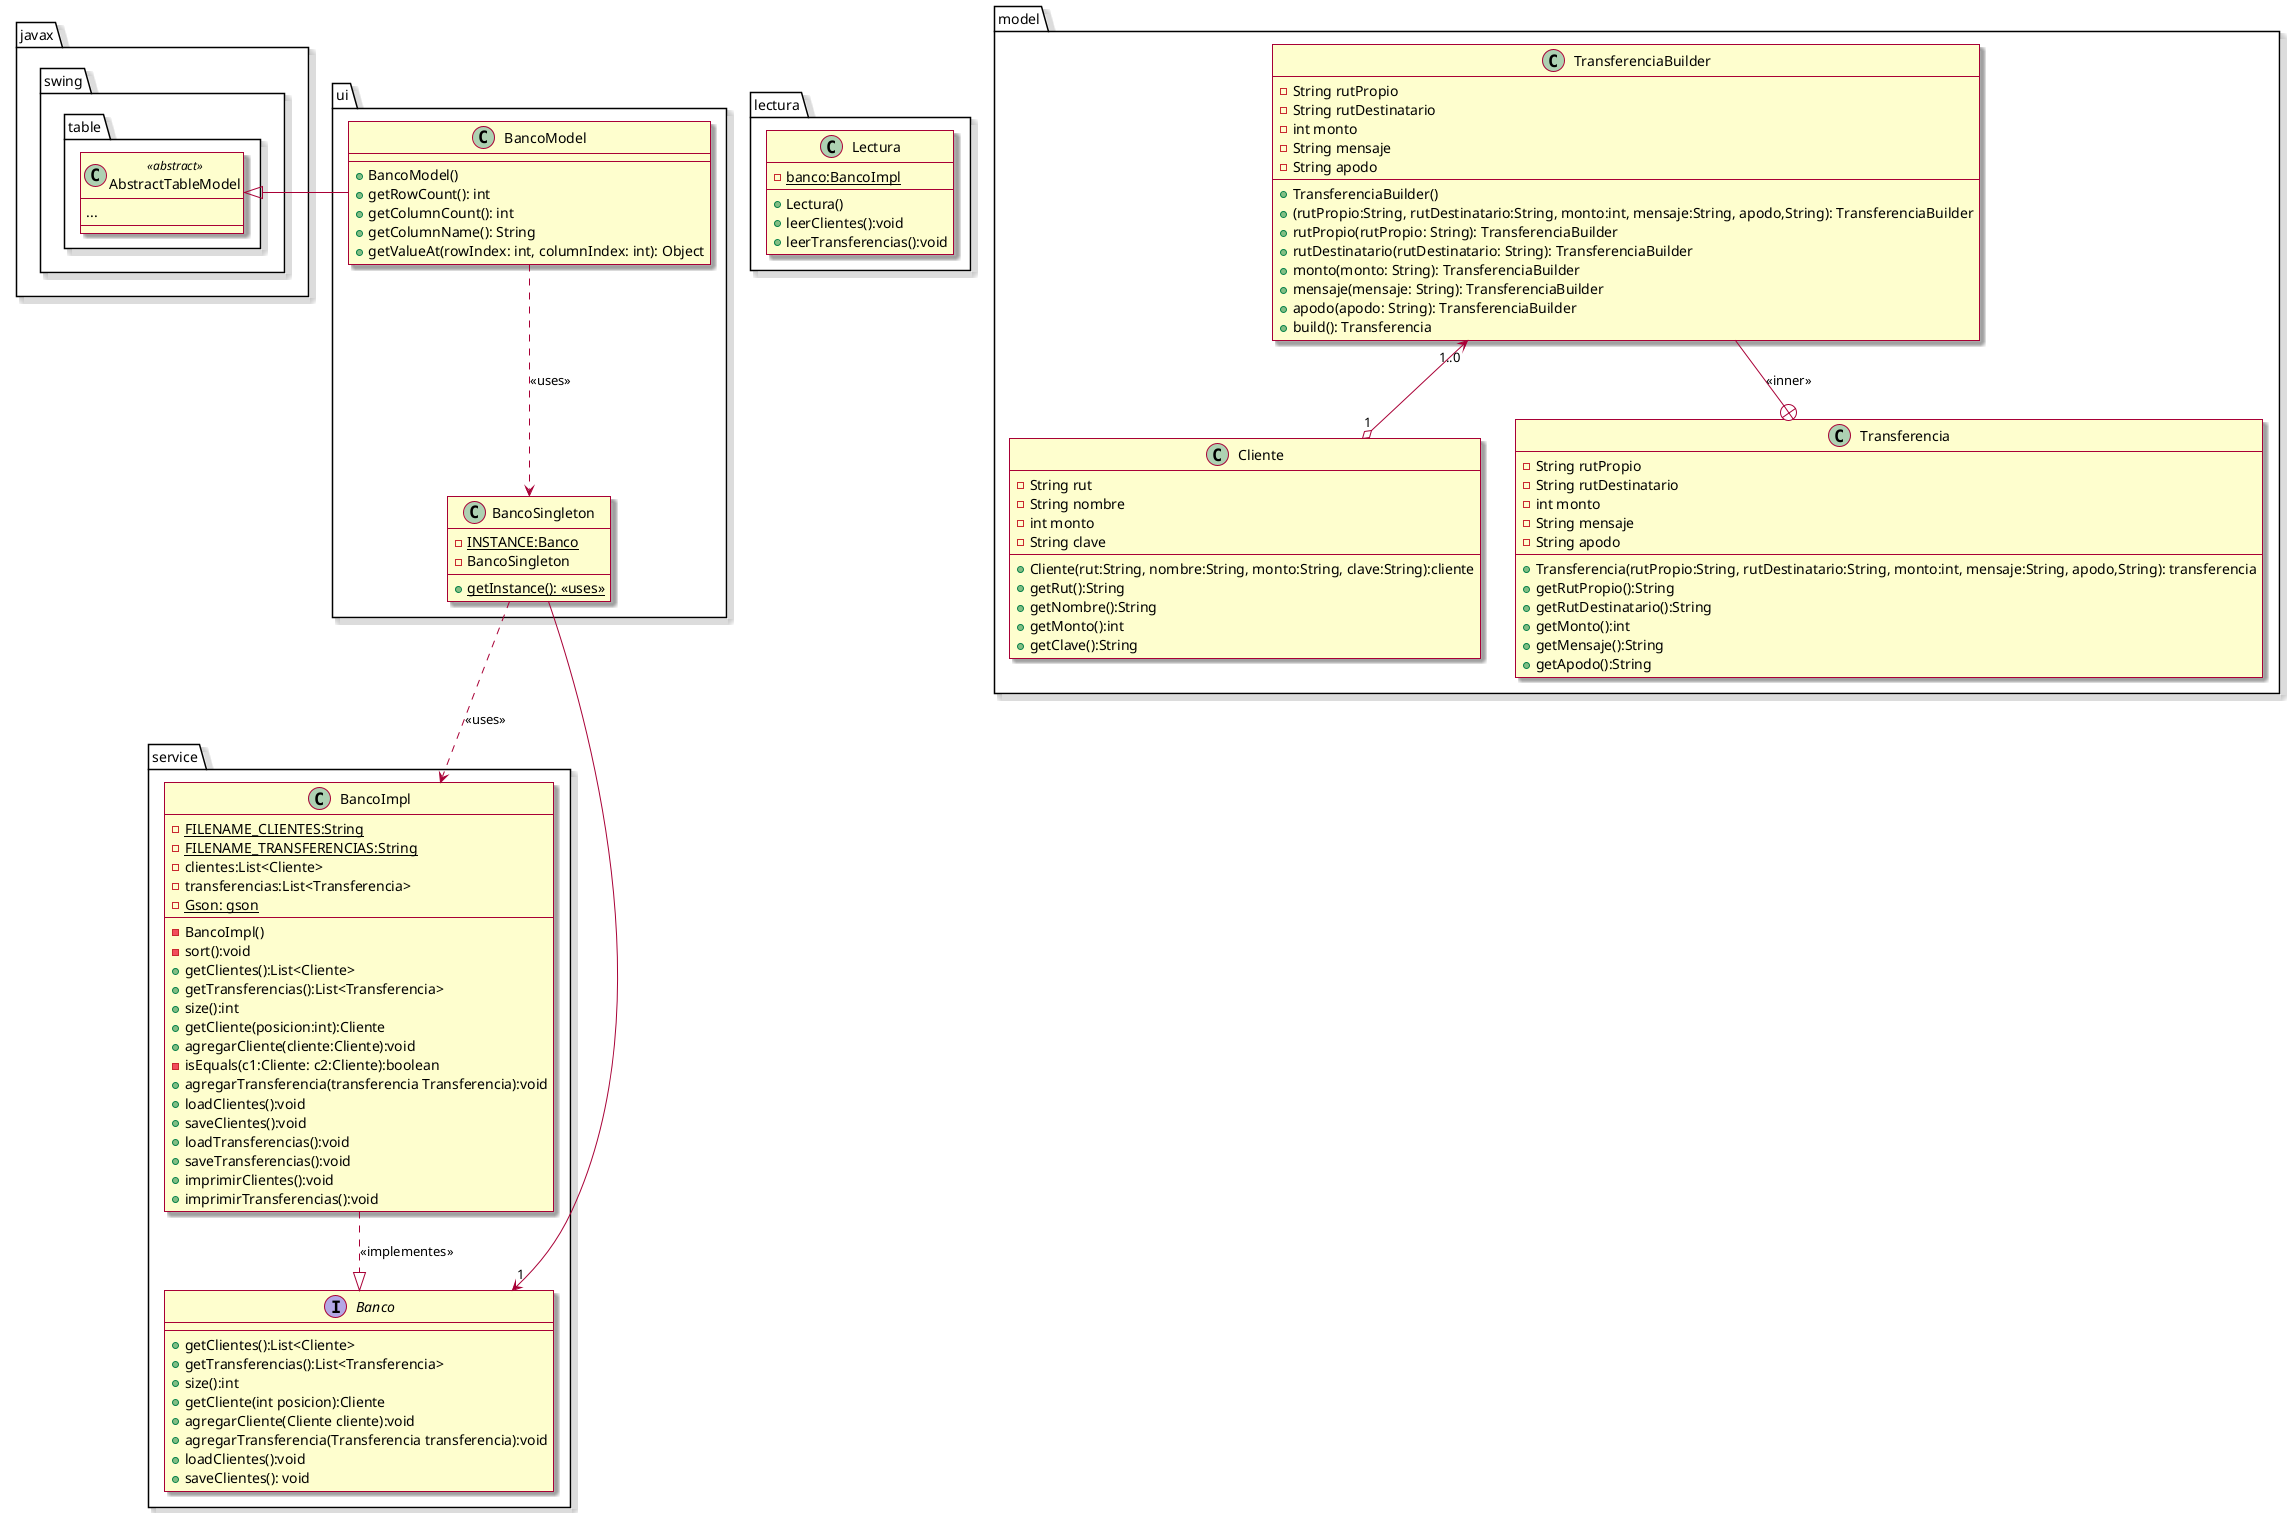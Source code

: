 @startuml
'https://plantuml.com/sequence-diagram

skin rose
package lectura{
    class Lectura{
        - {static} banco:BancoImpl

        + Lectura()
        + leerClientes():void
        + leerTransferencias():void
    }
}
package model{
    class Cliente {
      - String rut
      - String nombre
      - int monto
      - String clave

      + Cliente(rut:String, nombre:String, monto:String, clave:String):cliente
      + getRut():String
      + getNombre():String
      + getMonto():int
      + getClave():String
    }

    class Transferencia {
      - String rutPropio
      - String rutDestinatario
      - int monto
      - String mensaje
      - String apodo

      + Transferencia(rutPropio:String, rutDestinatario:String, monto:int, mensaje:String, apodo,String): transferencia
      + getRutPropio():String
      + getRutDestinatario():String
      + getMonto():int
      + getMensaje():String
      + getApodo():String
    }

    class TransferenciaBuilder{
        - String rutPropio
        - String rutDestinatario
        - int monto
        - String mensaje
        - String apodo

        + TransferenciaBuilder()
        + (rutPropio:String, rutDestinatario:String, monto:int, mensaje:String, apodo,String): TransferenciaBuilder
        + rutPropio(rutPropio: String): TransferenciaBuilder
        + rutDestinatario(rutDestinatario: String): TransferenciaBuilder
        + monto(monto: String): TransferenciaBuilder
        + mensaje(mensaje: String): TransferenciaBuilder
        + apodo(apodo: String): TransferenciaBuilder
        + build(): Transferencia
    }
    TransferenciaBuilder --+ Transferencia: <<inner>>
    TransferenciaBuilder "1..0" <--o "1" Cliente
}
package service{
    interface Banco{
        + getClientes():List<Cliente>
        + getTransferencias():List<Transferencia>
        + size():int
        + getCliente(int posicion):Cliente
        + agregarCliente(Cliente cliente):void
        + agregarTransferencia(Transferencia transferencia):void
        + loadClientes():void
        + saveClientes(): void
    }
    class BancoImpl{
        - {static} FILENAME_CLIENTES:String
        - {static} FILENAME_TRANSFERENCIAS:String
        - clientes:List<Cliente>
        - transferencias:List<Transferencia>
        - {static} Gson: gson

        - BancoImpl()
        - sort():void
        + getClientes():List<Cliente>
        + getTransferencias():List<Transferencia>
        + size():int
        + getCliente(posicion:int):Cliente
        + agregarCliente(cliente:Cliente):void
        - isEquals(c1:Cliente: c2:Cliente):boolean
        + agregarTransferencia(transferencia Transferencia):void
        + loadClientes():void
        + saveClientes():void
        + loadTransferencias():void
        + saveTransferencias():void
        + imprimirClientes():void
        + imprimirTransferencias():void
    }
    BancoImpl ..|> Banco: <<implementes>>
}
package ui{
    class BancoSingleton{
        - {static} INSTANCE:Banco
        - BancoSingleton
        + {static} getInstance(): <<uses>>
    }
    BancoSingleton --> "1" Banco
    BancoSingleton ..> BancoImpl: <<uses>>

    class BancoModel{
        + BancoModel()
        + getRowCount(): int
        + getColumnCount(): int
        + getColumnName(): String
        + getValueAt(rowIndex: int, columnIndex: int): Object
    }
    BancoModel ..> BancoSingleton: <<uses>>
}
package javax.swing.table {
    class AbstractTableModel <<abstract>>{
        ...
    }
    AbstractTableModel <|- BancoModel
}
@enduml